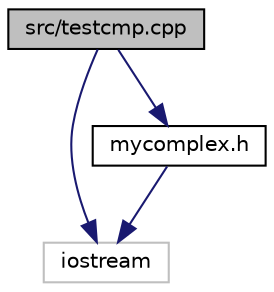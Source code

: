 digraph "src/testcmp.cpp"
{
 // LATEX_PDF_SIZE
  edge [fontname="Helvetica",fontsize="10",labelfontname="Helvetica",labelfontsize="10"];
  node [fontname="Helvetica",fontsize="10",shape=record];
  Node1 [label="src/testcmp.cpp",height=0.2,width=0.4,color="black", fillcolor="grey75", style="filled", fontcolor="black",tooltip=" "];
  Node1 -> Node2 [color="midnightblue",fontsize="10",style="solid",fontname="Helvetica"];
  Node2 [label="iostream",height=0.2,width=0.4,color="grey75", fillcolor="white", style="filled",tooltip=" "];
  Node1 -> Node3 [color="midnightblue",fontsize="10",style="solid",fontname="Helvetica"];
  Node3 [label="mycomplex.h",height=0.2,width=0.4,color="black", fillcolor="white", style="filled",URL="$mycomplex_8h.html",tooltip="Заголовочный файл класса Complex."];
  Node3 -> Node2 [color="midnightblue",fontsize="10",style="solid",fontname="Helvetica"];
}
